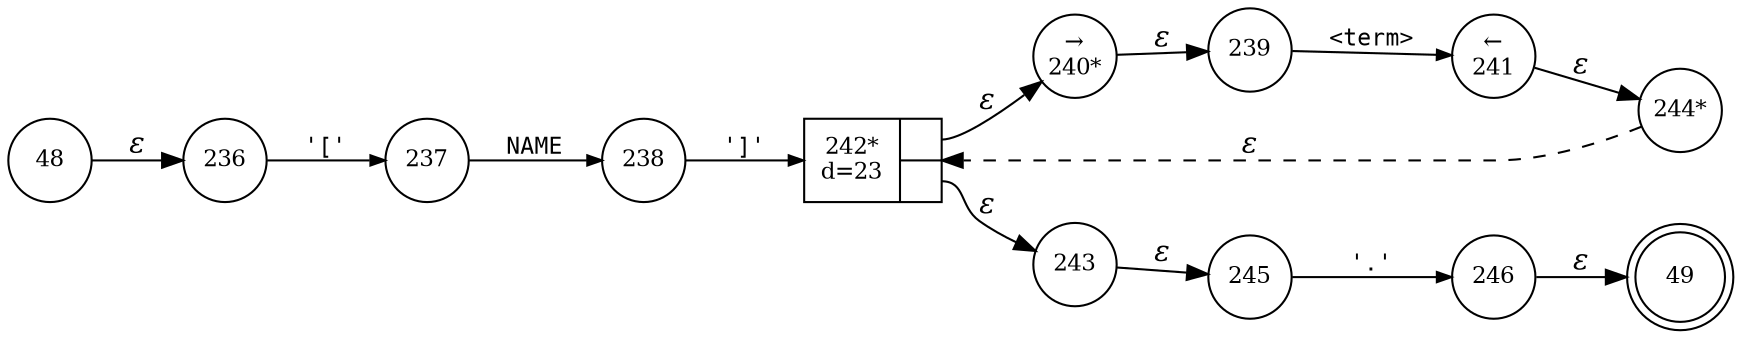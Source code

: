 digraph ATN {
rankdir=LR;
s49[fontsize=11, label="49", shape=doublecircle, fixedsize=true, width=.6];
s236[fontsize=11,label="236", shape=circle, fixedsize=true, width=.55, peripheries=1];
s237[fontsize=11,label="237", shape=circle, fixedsize=true, width=.55, peripheries=1];
s238[fontsize=11,label="238", shape=circle, fixedsize=true, width=.55, peripheries=1];
s239[fontsize=11,label="239", shape=circle, fixedsize=true, width=.55, peripheries=1];
s48[fontsize=11,label="48", shape=circle, fixedsize=true, width=.55, peripheries=1];
s240[fontsize=11,label="&rarr;\n240*", shape=circle, fixedsize=true, width=.55, peripheries=1];
s241[fontsize=11,label="&larr;\n241", shape=circle, fixedsize=true, width=.55, peripheries=1];
s242[fontsize=11,label="{242*\nd=23|{<p0>|<p1>}}", shape=record, fixedsize=false, peripheries=1];
s243[fontsize=11,label="243", shape=circle, fixedsize=true, width=.55, peripheries=1];
s244[fontsize=11,label="244*", shape=circle, fixedsize=true, width=.55, peripheries=1];
s245[fontsize=11,label="245", shape=circle, fixedsize=true, width=.55, peripheries=1];
s246[fontsize=11,label="246", shape=circle, fixedsize=true, width=.55, peripheries=1];
s48 -> s236 [fontname="Times-Italic", label="&epsilon;"];
s236 -> s237 [fontsize=11, fontname="Courier", arrowsize=.7, label = "'['", arrowhead = normal];
s237 -> s238 [fontsize=11, fontname="Courier", arrowsize=.7, label = "NAME", arrowhead = normal];
s238 -> s242 [fontsize=11, fontname="Courier", arrowsize=.7, label = "']'", arrowhead = normal];
s242:p0 -> s240 [fontname="Times-Italic", label="&epsilon;"];
s242:p1 -> s243 [fontname="Times-Italic", label="&epsilon;"];
s240 -> s239 [fontname="Times-Italic", label="&epsilon;"];
s243 -> s245 [fontname="Times-Italic", label="&epsilon;"];
s239 -> s241 [fontsize=11, fontname="Courier", arrowsize=.7, label = "<term>", arrowhead = normal];
s245 -> s246 [fontsize=11, fontname="Courier", arrowsize=.7, label = "'.'", arrowhead = normal];
s241 -> s244 [fontname="Times-Italic", label="&epsilon;"];
s246 -> s49 [fontname="Times-Italic", label="&epsilon;"];
s244 -> s242 [fontname="Times-Italic", label="&epsilon;", style="dashed"];
}
